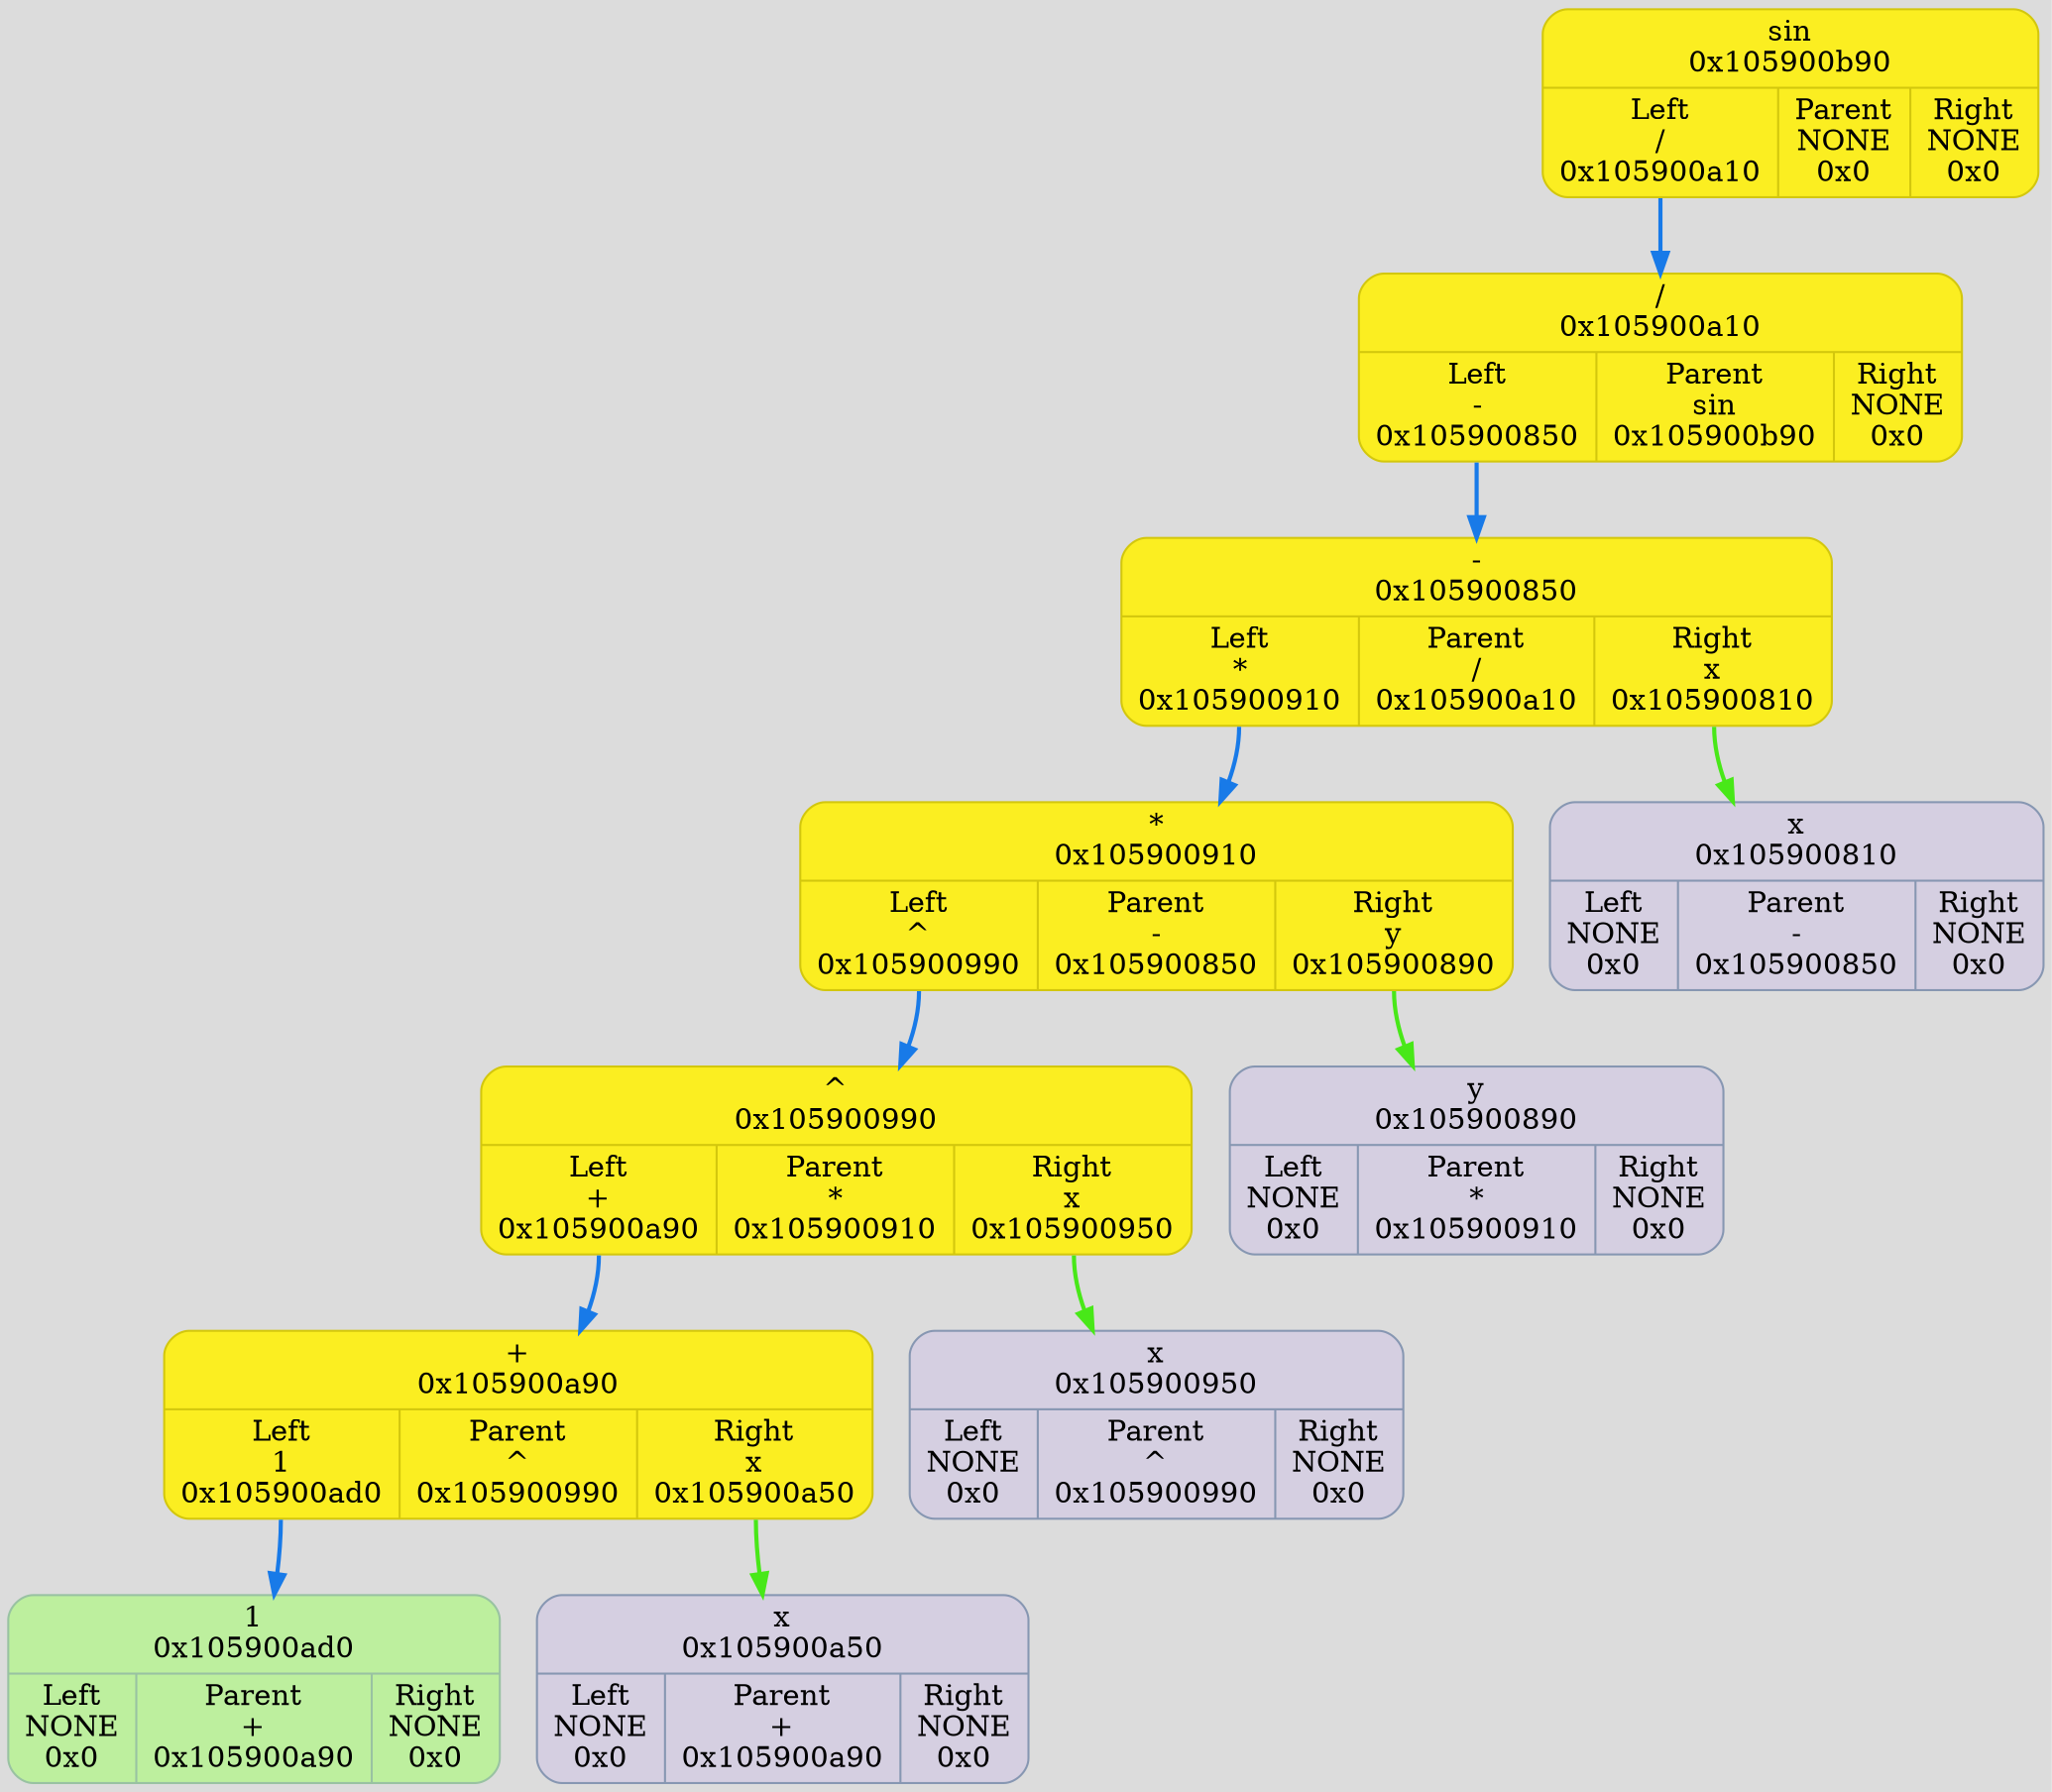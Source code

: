 digraph {
	fontname = "UbuntuMono";
	bgcolor = "#DCDCDC";

	node0x105900b90 [ shape = Mrecord; style = filled; fillcolor = "#FBEE21"; color = "#D3C70D"; fontcolor = "#000000"; label = " { sin\n0x105900b90 | { <left> Left\n/\n0x105900a10 | Parent\nNONE\n0x0 | <right> Right\nNONE\n0x0 } } "; ];
	node0x105900b90:<left> -> node0x105900a10 [ style = "bold"; color = "#187AE8"; label = ""; ];
	node0x105900a10 [ shape = Mrecord; style = filled; fillcolor = "#FBEE21"; color = "#D3C70D"; fontcolor = "#000000"; label = " { /\n0x105900a10 | { <left> Left\n-\n0x105900850 | Parent\nsin\n0x105900b90 | <right> Right\nNONE\n0x0 } } "; ];
	node0x105900a10:<left> -> node0x105900850 [ style = "bold"; color = "#187AE8"; label = ""; ];
	node0x105900850 [ shape = Mrecord; style = filled; fillcolor = "#FBEE21"; color = "#D3C70D"; fontcolor = "#000000"; label = " { -\n0x105900850 | { <left> Left\n*\n0x105900910 | Parent\n/\n0x105900a10 | <right> Right\nx\n0x105900810 } } "; ];
	node0x105900850:<left> -> node0x105900910 [ style = "bold"; color = "#187AE8"; label = ""; ];
	node0x105900910 [ shape = Mrecord; style = filled; fillcolor = "#FBEE21"; color = "#D3C70D"; fontcolor = "#000000"; label = " { *\n0x105900910 | { <left> Left\n^\n0x105900990 | Parent\n-\n0x105900850 | <right> Right\ny\n0x105900890 } } "; ];
	node0x105900910:<left> -> node0x105900990 [ style = "bold"; color = "#187AE8"; label = ""; ];
	node0x105900990 [ shape = Mrecord; style = filled; fillcolor = "#FBEE21"; color = "#D3C70D"; fontcolor = "#000000"; label = " { ^\n0x105900990 | { <left> Left\n+\n0x105900a90 | Parent\n*\n0x105900910 | <right> Right\nx\n0x105900950 } } "; ];
	node0x105900990:<left> -> node0x105900a90 [ style = "bold"; color = "#187AE8"; label = ""; ];
	node0x105900a90 [ shape = Mrecord; style = filled; fillcolor = "#FBEE21"; color = "#D3C70D"; fontcolor = "#000000"; label = " { +\n0x105900a90 | { <left> Left\n1\n0x105900ad0 | Parent\n^\n0x105900990 | <right> Right\nx\n0x105900a50 } } "; ];
	node0x105900a90:<left> -> node0x105900ad0 [ style = "bold"; color = "#187AE8"; label = ""; ];
	node0x105900ad0 [ shape = Mrecord; style = filled; fillcolor = "#BDEF9E"; color = "#99c2a2"; fontcolor = "#000000"; label = " { 1\n0x105900ad0 | { <left> Left\nNONE\n0x0 | Parent\n+\n0x105900a90 | <right> Right\nNONE\n0x0 } } "; ];
	node0x105900a50 [ shape = Mrecord; style = filled; fillcolor = "#D5CFE1"; color = "#8797b2"; fontcolor = "#000000"; label = " { x\n0x105900a50 | { <left> Left\nNONE\n0x0 | Parent\n+\n0x105900a90 | <right> Right\nNONE\n0x0 } } "; ];
	node0x105900a90:<right> -> node0x105900a50 [ style = "bold"; color = "#48E818"; label = ""; ];
	node0x105900950 [ shape = Mrecord; style = filled; fillcolor = "#D5CFE1"; color = "#8797b2"; fontcolor = "#000000"; label = " { x\n0x105900950 | { <left> Left\nNONE\n0x0 | Parent\n^\n0x105900990 | <right> Right\nNONE\n0x0 } } "; ];
	node0x105900990:<right> -> node0x105900950 [ style = "bold"; color = "#48E818"; label = ""; ];
	node0x105900890 [ shape = Mrecord; style = filled; fillcolor = "#D5CFE1"; color = "#8797b2"; fontcolor = "#000000"; label = " { y\n0x105900890 | { <left> Left\nNONE\n0x0 | Parent\n*\n0x105900910 | <right> Right\nNONE\n0x0 } } "; ];
	node0x105900910:<right> -> node0x105900890 [ style = "bold"; color = "#48E818"; label = ""; ];
	node0x105900810 [ shape = Mrecord; style = filled; fillcolor = "#D5CFE1"; color = "#8797b2"; fontcolor = "#000000"; label = " { x\n0x105900810 | { <left> Left\nNONE\n0x0 | Parent\n-\n0x105900850 | <right> Right\nNONE\n0x0 } } "; ];
	node0x105900850:<right> -> node0x105900810 [ style = "bold"; color = "#48E818"; label = ""; ];
}
